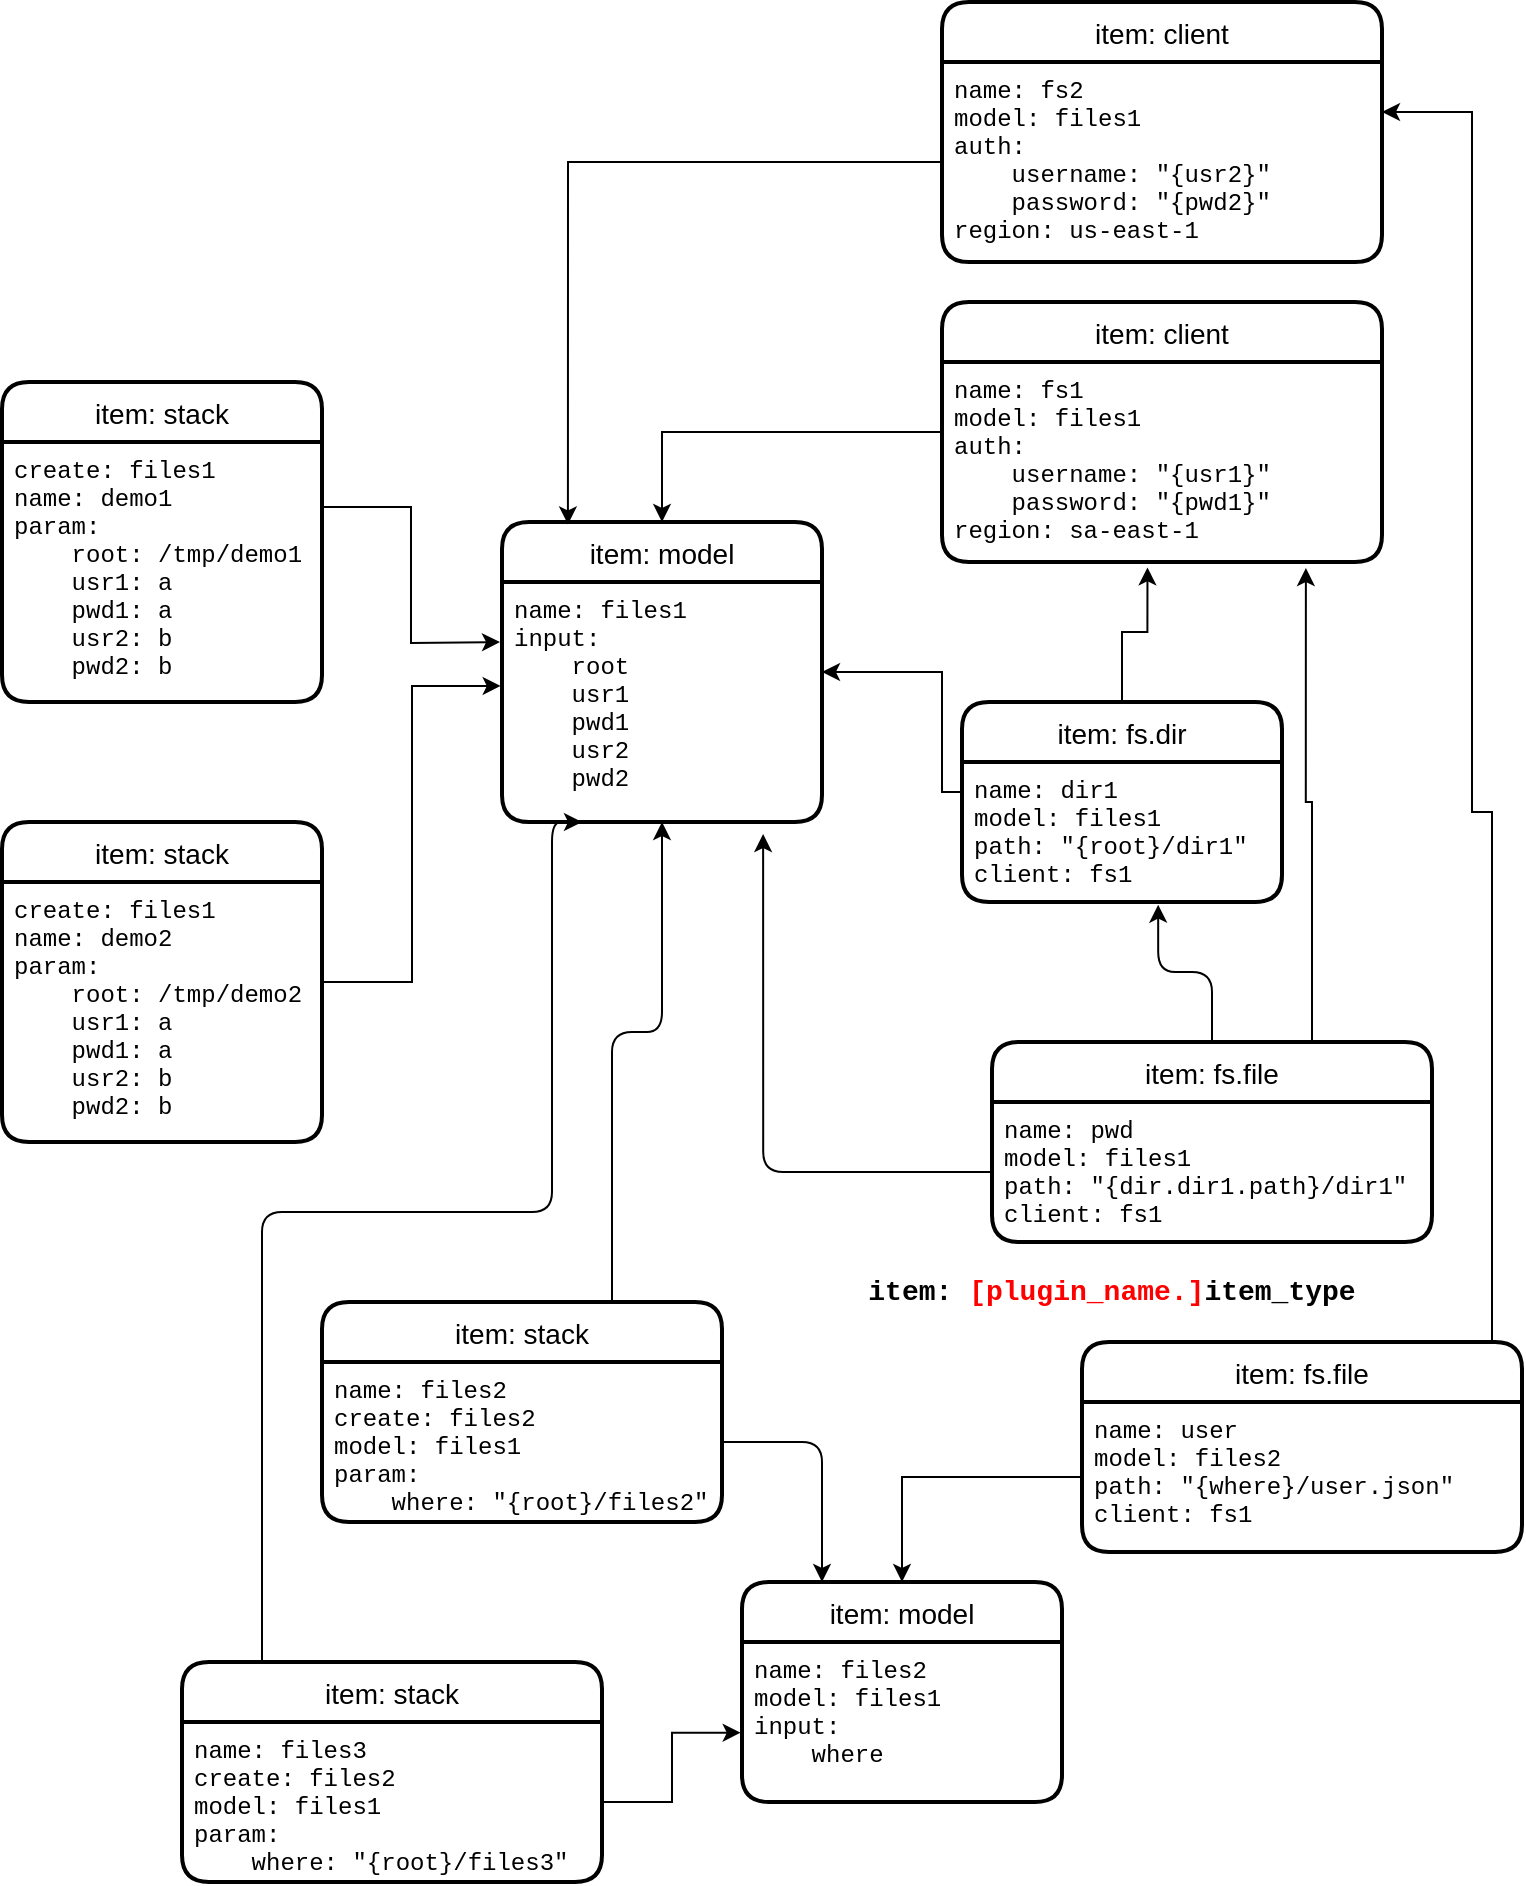 <mxfile version="17.2.4" type="device"><diagram id="p-fuUM4rWyYTZ2RnFp2p" name="Page-1"><mxGraphModel dx="948" dy="559" grid="1" gridSize="10" guides="1" tooltips="1" connect="1" arrows="1" fold="1" page="1" pageScale="1" pageWidth="850" pageHeight="1100" math="0" shadow="0"><root><mxCell id="0"/><mxCell id="1" parent="0"/><mxCell id="Up-NQdQamgqsHK-wJLcJ-1" value="item: stack" style="swimlane;childLayout=stackLayout;horizontal=1;startSize=30;horizontalStack=0;rounded=1;fontSize=14;fontStyle=0;strokeWidth=2;resizeParent=0;resizeLast=1;shadow=0;dashed=0;align=center;" parent="1" vertex="1"><mxGeometry x="45" y="230" width="160" height="160" as="geometry"/></mxCell><mxCell id="Up-NQdQamgqsHK-wJLcJ-2" value="create: files1&#10;name: demo1&#10;param:&#10;    root: /tmp/demo1&#10;    usr1: a&#10;    pwd1: a&#10;    usr2: b&#10;    pwd2: b" style="align=left;strokeColor=none;fillColor=none;spacingLeft=4;fontSize=12;verticalAlign=top;resizable=0;rotatable=0;part=1;fontFamily=Courier New;" parent="Up-NQdQamgqsHK-wJLcJ-1" vertex="1"><mxGeometry y="30" width="160" height="130" as="geometry"/></mxCell><mxCell id="Up-NQdQamgqsHK-wJLcJ-25" style="edgeStyle=orthogonalEdgeStyle;rounded=0;orthogonalLoop=1;jettySize=auto;html=1;entryX=-0.004;entryY=0.433;entryDx=0;entryDy=0;entryPerimeter=0;fontFamily=Courier New;" parent="1" source="Up-NQdQamgqsHK-wJLcJ-3" target="Up-NQdQamgqsHK-wJLcJ-6" edge="1"><mxGeometry relative="1" as="geometry"/></mxCell><mxCell id="Up-NQdQamgqsHK-wJLcJ-3" value="item: stack" style="swimlane;childLayout=stackLayout;horizontal=1;startSize=30;horizontalStack=0;rounded=1;fontSize=14;fontStyle=0;strokeWidth=2;resizeParent=0;resizeLast=1;shadow=0;dashed=0;align=center;" parent="1" vertex="1"><mxGeometry x="45" y="450" width="160" height="160" as="geometry"/></mxCell><mxCell id="Up-NQdQamgqsHK-wJLcJ-4" value="create: files1&#10;name: demo2&#10;param:&#10;    root: /tmp/demo2&#10;    usr1: a&#10;    pwd1: a&#10;    usr2: b&#10;    pwd2: b" style="align=left;strokeColor=none;fillColor=none;spacingLeft=4;fontSize=12;verticalAlign=top;resizable=0;rotatable=0;part=1;fontFamily=Courier New;" parent="Up-NQdQamgqsHK-wJLcJ-3" vertex="1"><mxGeometry y="30" width="160" height="130" as="geometry"/></mxCell><mxCell id="Up-NQdQamgqsHK-wJLcJ-5" value="item: model" style="swimlane;childLayout=stackLayout;horizontal=1;startSize=30;horizontalStack=0;rounded=1;fontSize=14;fontStyle=0;strokeWidth=2;resizeParent=0;resizeLast=1;shadow=0;dashed=0;align=center;" parent="1" vertex="1"><mxGeometry x="295" y="300" width="160" height="150" as="geometry"/></mxCell><mxCell id="Up-NQdQamgqsHK-wJLcJ-6" value="name: files1&#10;input:&#10;    root&#10;    usr1&#10;    pwd1&#10;    usr2&#10;    pwd2" style="align=left;strokeColor=none;fillColor=none;spacingLeft=4;fontSize=12;verticalAlign=top;resizable=0;rotatable=0;part=1;fontFamily=Courier New;" parent="Up-NQdQamgqsHK-wJLcJ-5" vertex="1"><mxGeometry y="30" width="160" height="120" as="geometry"/></mxCell><mxCell id="Up-NQdQamgqsHK-wJLcJ-7" value="item: model" style="swimlane;childLayout=stackLayout;horizontal=1;startSize=30;horizontalStack=0;rounded=1;fontSize=14;fontStyle=0;strokeWidth=2;resizeParent=0;resizeLast=1;shadow=0;dashed=0;align=center;" parent="1" vertex="1"><mxGeometry x="415" y="830" width="160" height="110" as="geometry"/></mxCell><mxCell id="Up-NQdQamgqsHK-wJLcJ-8" value="name: files2&#10;model: files1&#10;input:&#10;    where" style="align=left;strokeColor=none;fillColor=none;spacingLeft=4;fontSize=12;verticalAlign=top;resizable=0;rotatable=0;part=1;fontFamily=Courier New;" parent="Up-NQdQamgqsHK-wJLcJ-7" vertex="1"><mxGeometry y="30" width="160" height="80" as="geometry"/></mxCell><mxCell id="Up-NQdQamgqsHK-wJLcJ-12" style="edgeStyle=orthogonalEdgeStyle;rounded=0;orthogonalLoop=1;jettySize=auto;html=1;fontFamily=Courier New;" parent="1" source="Up-NQdQamgqsHK-wJLcJ-10" target="Up-NQdQamgqsHK-wJLcJ-5" edge="1"><mxGeometry relative="1" as="geometry"><Array as="points"><mxPoint x="515" y="435"/><mxPoint x="515" y="375"/></Array></mxGeometry></mxCell><mxCell id="Up-NQdQamgqsHK-wJLcJ-41" style="edgeStyle=orthogonalEdgeStyle;rounded=0;orthogonalLoop=1;jettySize=auto;html=1;entryX=0.467;entryY=1.027;entryDx=0;entryDy=0;entryPerimeter=0;fontFamily=Courier New;" parent="1" source="Up-NQdQamgqsHK-wJLcJ-10" target="Up-NQdQamgqsHK-wJLcJ-36" edge="1"><mxGeometry relative="1" as="geometry"/></mxCell><mxCell id="Up-NQdQamgqsHK-wJLcJ-10" value="item: fs.dir" style="swimlane;childLayout=stackLayout;horizontal=1;startSize=30;horizontalStack=0;rounded=1;fontSize=14;fontStyle=0;strokeWidth=2;resizeParent=0;resizeLast=1;shadow=0;dashed=0;align=center;" parent="1" vertex="1"><mxGeometry x="525" y="390" width="160" height="100" as="geometry"/></mxCell><mxCell id="Up-NQdQamgqsHK-wJLcJ-11" value="name: dir1&#10;model: files1&#10;path: &quot;{root}/dir1&quot;&#10;client: fs1" style="align=left;strokeColor=none;fillColor=none;spacingLeft=4;fontSize=12;verticalAlign=top;resizable=0;rotatable=0;part=1;fontFamily=Courier New;" parent="Up-NQdQamgqsHK-wJLcJ-10" vertex="1"><mxGeometry y="30" width="160" height="70" as="geometry"/></mxCell><mxCell id="8" style="edgeStyle=orthogonalEdgeStyle;html=1;entryX=0.613;entryY=1.019;entryDx=0;entryDy=0;entryPerimeter=0;" parent="1" source="Up-NQdQamgqsHK-wJLcJ-13" target="Up-NQdQamgqsHK-wJLcJ-11" edge="1"><mxGeometry relative="1" as="geometry"/></mxCell><mxCell id="dgg67CtihnHqJqpdNpvr-15" style="edgeStyle=orthogonalEdgeStyle;rounded=0;orthogonalLoop=1;jettySize=auto;html=1;entryX=0.827;entryY=1.03;entryDx=0;entryDy=0;entryPerimeter=0;" parent="1" source="Up-NQdQamgqsHK-wJLcJ-13" target="Up-NQdQamgqsHK-wJLcJ-36" edge="1"><mxGeometry relative="1" as="geometry"><Array as="points"><mxPoint x="700" y="440"/><mxPoint x="697" y="440"/></Array></mxGeometry></mxCell><mxCell id="Up-NQdQamgqsHK-wJLcJ-13" value="item: fs.file" style="swimlane;childLayout=stackLayout;horizontal=1;startSize=30;horizontalStack=0;rounded=1;fontSize=14;fontStyle=0;strokeWidth=2;resizeParent=0;resizeLast=1;shadow=0;dashed=0;align=center;" parent="1" vertex="1"><mxGeometry x="540" y="560" width="220" height="100" as="geometry"/></mxCell><mxCell id="Up-NQdQamgqsHK-wJLcJ-14" value="name: pwd&#10;model: files1&#10;path: &quot;{dir.dir1.path}/dir1&quot;&#10;client: fs1" style="align=left;strokeColor=none;fillColor=none;spacingLeft=4;fontSize=12;verticalAlign=top;resizable=0;rotatable=0;part=1;fontFamily=Courier New;" parent="Up-NQdQamgqsHK-wJLcJ-13" vertex="1"><mxGeometry y="30" width="220" height="70" as="geometry"/></mxCell><mxCell id="dgg67CtihnHqJqpdNpvr-13" style="edgeStyle=orthogonalEdgeStyle;rounded=0;orthogonalLoop=1;jettySize=auto;html=1;entryX=1;entryY=0.25;entryDx=0;entryDy=0;" parent="1" source="Up-NQdQamgqsHK-wJLcJ-17" target="dgg67CtihnHqJqpdNpvr-12" edge="1"><mxGeometry relative="1" as="geometry"><Array as="points"><mxPoint x="790" y="445"/><mxPoint x="780" y="445"/><mxPoint x="780" y="95"/></Array></mxGeometry></mxCell><mxCell id="Up-NQdQamgqsHK-wJLcJ-17" value="item: fs.file" style="swimlane;childLayout=stackLayout;horizontal=1;startSize=30;horizontalStack=0;rounded=1;fontSize=14;fontStyle=0;strokeWidth=2;resizeParent=0;resizeLast=1;shadow=0;dashed=0;align=center;" parent="1" vertex="1"><mxGeometry x="585" y="710" width="220" height="105" as="geometry"/></mxCell><mxCell id="Up-NQdQamgqsHK-wJLcJ-18" value="name: user&#10;model: files2&#10;path: &quot;{where}/user.json&quot;&#10;client: fs1" style="align=left;strokeColor=none;fillColor=none;spacingLeft=4;fontSize=12;verticalAlign=top;resizable=0;rotatable=0;part=1;fontFamily=Courier New;" parent="Up-NQdQamgqsHK-wJLcJ-17" vertex="1"><mxGeometry y="30" width="220" height="75" as="geometry"/></mxCell><mxCell id="Up-NQdQamgqsHK-wJLcJ-19" style="edgeStyle=orthogonalEdgeStyle;rounded=0;orthogonalLoop=1;jettySize=auto;html=1;fontFamily=Courier New;" parent="1" source="Up-NQdQamgqsHK-wJLcJ-18" target="Up-NQdQamgqsHK-wJLcJ-7" edge="1"><mxGeometry relative="1" as="geometry"/></mxCell><mxCell id="Up-NQdQamgqsHK-wJLcJ-20" style="edgeStyle=orthogonalEdgeStyle;rounded=0;orthogonalLoop=1;jettySize=auto;html=1;fontFamily=Courier New;exitX=1;exitY=0.25;exitDx=0;exitDy=0;" parent="1" source="Up-NQdQamgqsHK-wJLcJ-2" edge="1"><mxGeometry relative="1" as="geometry"><mxPoint x="294" y="360" as="targetPoint"/></mxGeometry></mxCell><mxCell id="10" style="edgeStyle=orthogonalEdgeStyle;rounded=1;html=1;entryX=0.5;entryY=1;entryDx=0;entryDy=0;" parent="1" source="Up-NQdQamgqsHK-wJLcJ-22" target="Up-NQdQamgqsHK-wJLcJ-6" edge="1"><mxGeometry relative="1" as="geometry"><Array as="points"><mxPoint x="350" y="555"/><mxPoint x="375" y="555"/></Array></mxGeometry></mxCell><mxCell id="Up-NQdQamgqsHK-wJLcJ-22" value="item: stack" style="swimlane;childLayout=stackLayout;horizontal=1;startSize=30;horizontalStack=0;rounded=1;fontSize=14;fontStyle=0;strokeWidth=2;resizeParent=0;resizeLast=1;shadow=0;dashed=0;align=center;" parent="1" vertex="1"><mxGeometry x="205" y="690" width="200" height="110" as="geometry"/></mxCell><mxCell id="Up-NQdQamgqsHK-wJLcJ-23" value="name: files2&#10;create: files2&#10;model: files1&#10;param:&#10;    where: &quot;{root}/files2&quot;" style="align=left;strokeColor=none;fillColor=none;spacingLeft=4;fontSize=12;verticalAlign=top;resizable=0;rotatable=0;part=1;fontFamily=Courier New;" parent="Up-NQdQamgqsHK-wJLcJ-22" vertex="1"><mxGeometry y="30" width="200" height="80" as="geometry"/></mxCell><mxCell id="9" style="edgeStyle=orthogonalEdgeStyle;rounded=1;html=1;entryX=0.25;entryY=1;entryDx=0;entryDy=0;" parent="1" source="Up-NQdQamgqsHK-wJLcJ-26" target="Up-NQdQamgqsHK-wJLcJ-6" edge="1"><mxGeometry relative="1" as="geometry"><Array as="points"><mxPoint x="175" y="645"/><mxPoint x="320" y="645"/><mxPoint x="320" y="450"/></Array></mxGeometry></mxCell><mxCell id="Up-NQdQamgqsHK-wJLcJ-26" value="item: stack" style="swimlane;childLayout=stackLayout;horizontal=1;startSize=30;horizontalStack=0;rounded=1;fontSize=14;fontStyle=0;strokeWidth=2;resizeParent=0;resizeLast=1;shadow=0;dashed=0;align=center;" parent="1" vertex="1"><mxGeometry x="135" y="870" width="210" height="110" as="geometry"/></mxCell><mxCell id="Up-NQdQamgqsHK-wJLcJ-27" value="name: files3&#10;create: files2&#10;model: files1&#10;param:&#10;    where: &quot;{root}/files3&quot;" style="align=left;strokeColor=none;fillColor=none;spacingLeft=4;fontSize=12;verticalAlign=top;resizable=0;rotatable=0;part=1;fontFamily=Courier New;" parent="Up-NQdQamgqsHK-wJLcJ-26" vertex="1"><mxGeometry y="30" width="210" height="80" as="geometry"/></mxCell><mxCell id="Up-NQdQamgqsHK-wJLcJ-33" style="edgeStyle=orthogonalEdgeStyle;rounded=0;orthogonalLoop=1;jettySize=auto;html=1;entryX=-0.004;entryY=0.567;entryDx=0;entryDy=0;entryPerimeter=0;fontFamily=Courier New;" parent="1" source="Up-NQdQamgqsHK-wJLcJ-27" target="Up-NQdQamgqsHK-wJLcJ-8" edge="1"><mxGeometry relative="1" as="geometry"/></mxCell><mxCell id="dgg67CtihnHqJqpdNpvr-10" style="edgeStyle=orthogonalEdgeStyle;rounded=0;orthogonalLoop=1;jettySize=auto;html=1;entryX=0.5;entryY=0;entryDx=0;entryDy=0;" parent="1" source="Up-NQdQamgqsHK-wJLcJ-35" target="Up-NQdQamgqsHK-wJLcJ-5" edge="1"><mxGeometry relative="1" as="geometry"/></mxCell><mxCell id="Up-NQdQamgqsHK-wJLcJ-35" value="item: client" style="swimlane;childLayout=stackLayout;horizontal=1;startSize=30;horizontalStack=0;rounded=1;fontSize=14;fontStyle=0;strokeWidth=2;resizeParent=0;resizeLast=1;shadow=0;dashed=0;align=center;" parent="1" vertex="1"><mxGeometry x="515" y="190" width="220" height="130" as="geometry"/></mxCell><mxCell id="Up-NQdQamgqsHK-wJLcJ-36" value="name: fs1&#10;model: files1&#10;auth:&#10;    username: &quot;{usr1}&quot;&#10;    password: &quot;{pwd1}&quot;&#10;region: sa-east-1" style="align=left;strokeColor=none;fillColor=none;spacingLeft=4;fontSize=12;verticalAlign=top;resizable=0;rotatable=0;part=1;fontFamily=Courier New;" parent="Up-NQdQamgqsHK-wJLcJ-35" vertex="1"><mxGeometry y="30" width="220" height="100" as="geometry"/></mxCell><mxCell id="5" style="edgeStyle=orthogonalEdgeStyle;html=1;entryX=0.25;entryY=0;entryDx=0;entryDy=0;" parent="1" source="Up-NQdQamgqsHK-wJLcJ-23" target="Up-NQdQamgqsHK-wJLcJ-7" edge="1"><mxGeometry relative="1" as="geometry"/></mxCell><mxCell id="6" style="edgeStyle=orthogonalEdgeStyle;html=1;entryX=0.816;entryY=1.05;entryDx=0;entryDy=0;entryPerimeter=0;" parent="1" source="Up-NQdQamgqsHK-wJLcJ-14" target="Up-NQdQamgqsHK-wJLcJ-6" edge="1"><mxGeometry relative="1" as="geometry"/></mxCell><mxCell id="dgg67CtihnHqJqpdNpvr-11" value="item: client" style="swimlane;childLayout=stackLayout;horizontal=1;startSize=30;horizontalStack=0;rounded=1;fontSize=14;fontStyle=0;strokeWidth=2;resizeParent=0;resizeLast=1;shadow=0;dashed=0;align=center;" parent="1" vertex="1"><mxGeometry x="515" y="40" width="220" height="130" as="geometry"/></mxCell><mxCell id="dgg67CtihnHqJqpdNpvr-12" value="name: fs2&#10;model: files1&#10;auth:&#10;    username: &quot;{usr2}&quot;&#10;    password: &quot;{pwd2}&quot;&#10;region: us-east-1" style="align=left;strokeColor=none;fillColor=none;spacingLeft=4;fontSize=12;verticalAlign=top;resizable=0;rotatable=0;part=1;fontFamily=Courier New;" parent="dgg67CtihnHqJqpdNpvr-11" vertex="1"><mxGeometry y="30" width="220" height="100" as="geometry"/></mxCell><mxCell id="dgg67CtihnHqJqpdNpvr-14" style="edgeStyle=orthogonalEdgeStyle;rounded=0;orthogonalLoop=1;jettySize=auto;html=1;entryX=0.206;entryY=0.008;entryDx=0;entryDy=0;entryPerimeter=0;" parent="1" source="dgg67CtihnHqJqpdNpvr-12" target="Up-NQdQamgqsHK-wJLcJ-5" edge="1"><mxGeometry relative="1" as="geometry"/></mxCell><mxCell id="_Gm_A86Ot1N5khGFVSBc-10" value="&lt;b&gt;&lt;font style=&quot;font-size: 14px&quot; face=&quot;Courier New&quot;&gt;item: &lt;font color=&quot;#ff0000&quot;&gt;[plugin_name.]&lt;/font&gt;item_type&lt;/font&gt;&lt;/b&gt;" style="text;html=1;strokeColor=none;fillColor=none;align=center;verticalAlign=middle;whiteSpace=wrap;rounded=0;perimeterSpacing=0;" vertex="1" parent="1"><mxGeometry x="455" y="670" width="290" height="30" as="geometry"/></mxCell></root></mxGraphModel></diagram></mxfile>